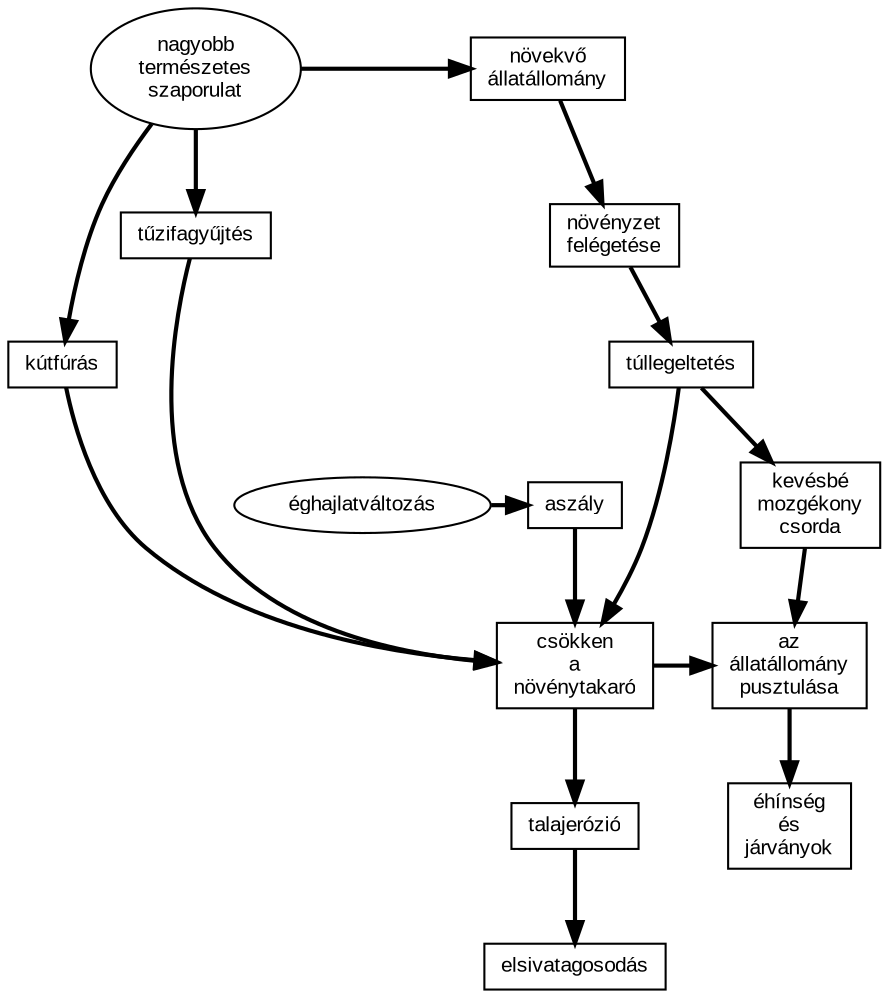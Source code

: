 digraph G {
  rankdir = TD;
  bgcolor = "#ffffff";

  // Define node styles and colors for categories in black and white
  node [style=filled, fontname="Arial", fontsize=10, shape=rect, width=0.4, height=0.3, fillcolor=white, color=black];

  // Nodes with their labels
  nagyobb_termeszetes_szaporulat [label="nagyobb\ntermészetes\nszaporulat", shape=ellipse];
  eghajlatvaltozas [label="éghajlatváltozás", shape=ellipse];
  aszaly [label="aszály"];
  
  novekvo_allatallomany [label="növekvő\nállatállomány"];
  kutfuras [label="kútfúrás"];
  tuzifagyujtes [label="tűzifagyűjtés"];
  novenyzet_felegetese [label="növényzet\nfelégetése"];
  tullegeltetes [label="túllegeltetés"];
  kevesbe_mozgekony_csorda [label="kevésbé\nmozgékony\ncsorda"];

  csokken_a_novenytakaro [label="csökken\na\nnövénytakaró"];
  az_allatallomany_pusztulasa [label="az\nállatállomány\npusztulása"];
  talajerozio [label="talajerózió"];
  elsivatagosodas [label="elsivatagosodás"];
  ehhinseg_es_jarvanyok [label="éhínség\nés\njárványok"];

  // Ranks for nodes
  {rank=same nagyobb_termeszetes_szaporulat novekvo_allatallomany}
  {rank=same eghajlatvaltozas aszaly}
  {rank=same csokken_a_novenytakaro az_allatallomany_pusztulasa}

  // Edges between nodes in black
  nagyobb_termeszetes_szaporulat -> novekvo_allatallomany [color=black, penwidth=2];
  nagyobb_termeszetes_szaporulat -> kutfuras [color=black, penwidth=2];
  nagyobb_termeszetes_szaporulat -> tuzifagyujtes [color=black, penwidth=2];

  eghajlatvaltozas -> aszaly [color=black, penwidth=2];

  novekvo_allatallomany -> novenyzet_felegetese [color=black, penwidth=2];
  novenyzet_felegetese -> tullegeltetes [color=black, penwidth=2];
  tullegeltetes -> kevesbe_mozgekony_csorda [color=black, penwidth=2];

  kutfuras -> csokken_a_novenytakaro [color=black, penwidth=2];
  tuzifagyujtes -> csokken_a_novenytakaro [color=black, penwidth=2];
  tullegeltetes -> csokken_a_novenytakaro [color=black, penwidth=2];
  aszaly -> csokken_a_novenytakaro [color=black, penwidth=2];

  csokken_a_novenytakaro -> az_allatallomany_pusztulasa [color=black, penwidth=2];
  kevesbe_mozgekony_csorda -> az_allatallomany_pusztulasa [color=black, penwidth=2];
  
  csokken_a_novenytakaro -> talajerozio [color=black, penwidth=2];
  talajerozio -> elsivatagosodas [color=black, penwidth=2];

  az_allatallomany_pusztulasa -> ehhinseg_es_jarvanyok [color=black, penwidth=2];
}
